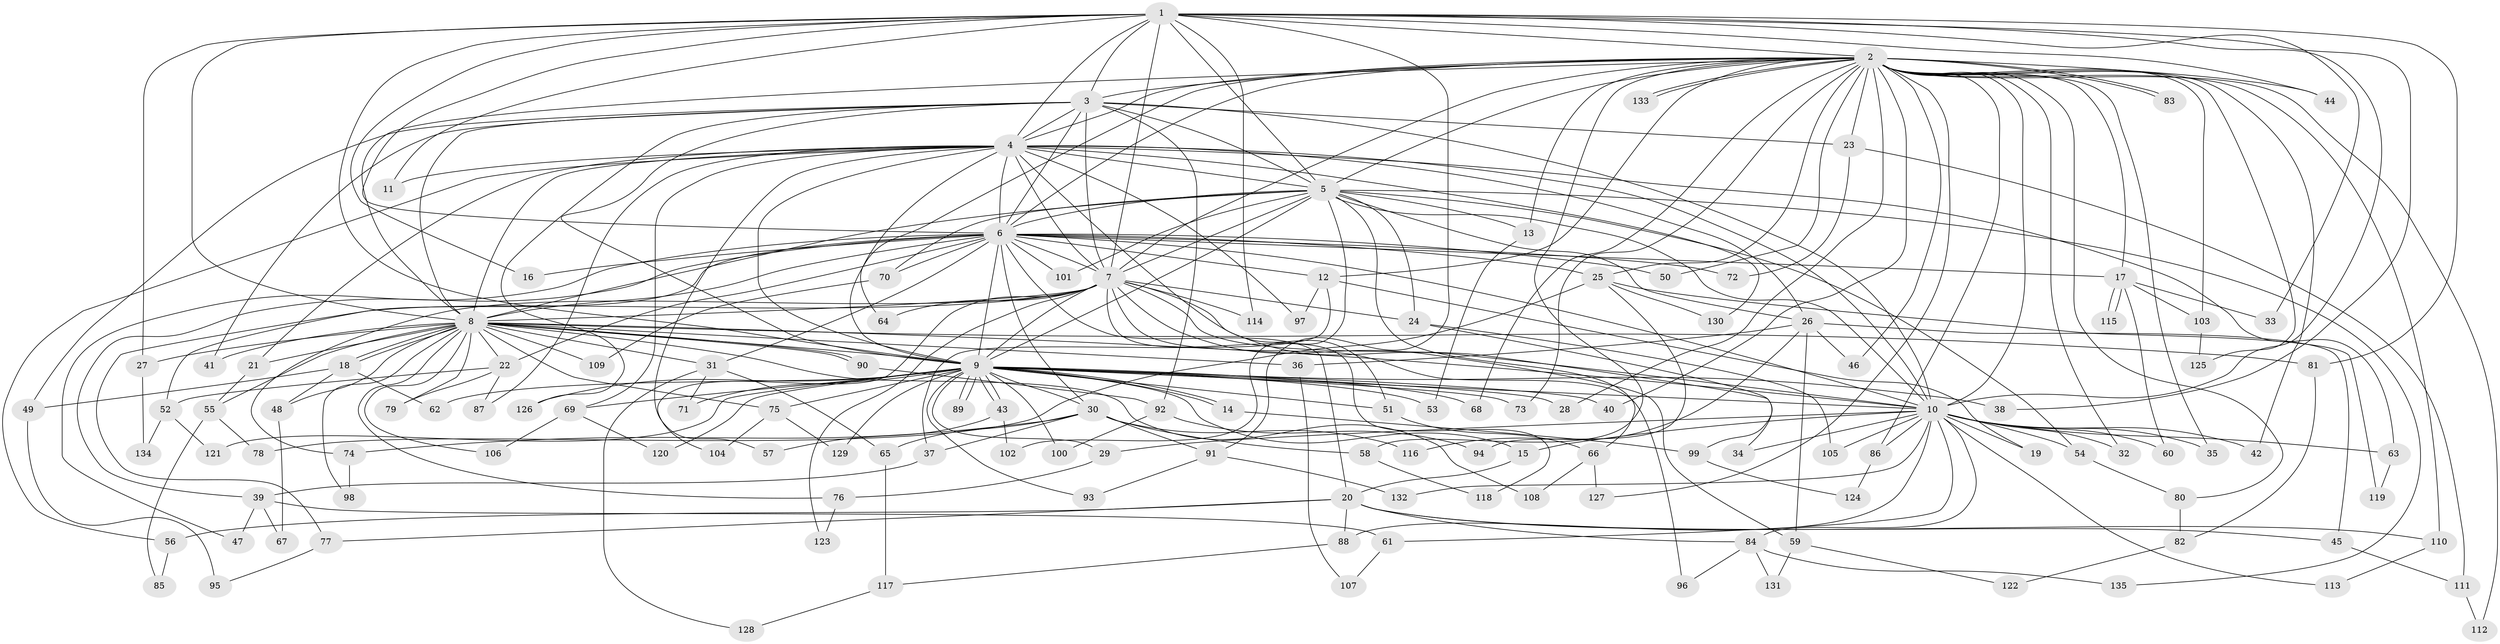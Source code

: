 // Generated by graph-tools (version 1.1) at 2025/25/03/09/25 03:25:53]
// undirected, 135 vertices, 295 edges
graph export_dot {
graph [start="1"]
  node [color=gray90,style=filled];
  1;
  2;
  3;
  4;
  5;
  6;
  7;
  8;
  9;
  10;
  11;
  12;
  13;
  14;
  15;
  16;
  17;
  18;
  19;
  20;
  21;
  22;
  23;
  24;
  25;
  26;
  27;
  28;
  29;
  30;
  31;
  32;
  33;
  34;
  35;
  36;
  37;
  38;
  39;
  40;
  41;
  42;
  43;
  44;
  45;
  46;
  47;
  48;
  49;
  50;
  51;
  52;
  53;
  54;
  55;
  56;
  57;
  58;
  59;
  60;
  61;
  62;
  63;
  64;
  65;
  66;
  67;
  68;
  69;
  70;
  71;
  72;
  73;
  74;
  75;
  76;
  77;
  78;
  79;
  80;
  81;
  82;
  83;
  84;
  85;
  86;
  87;
  88;
  89;
  90;
  91;
  92;
  93;
  94;
  95;
  96;
  97;
  98;
  99;
  100;
  101;
  102;
  103;
  104;
  105;
  106;
  107;
  108;
  109;
  110;
  111;
  112;
  113;
  114;
  115;
  116;
  117;
  118;
  119;
  120;
  121;
  122;
  123;
  124;
  125;
  126;
  127;
  128;
  129;
  130;
  131;
  132;
  133;
  134;
  135;
  1 -- 2;
  1 -- 3;
  1 -- 4;
  1 -- 5;
  1 -- 6;
  1 -- 7;
  1 -- 8;
  1 -- 9;
  1 -- 10;
  1 -- 11;
  1 -- 16;
  1 -- 27;
  1 -- 33;
  1 -- 38;
  1 -- 44;
  1 -- 81;
  1 -- 91;
  1 -- 114;
  2 -- 3;
  2 -- 4;
  2 -- 5;
  2 -- 6;
  2 -- 7;
  2 -- 8;
  2 -- 9;
  2 -- 10;
  2 -- 12;
  2 -- 13;
  2 -- 17;
  2 -- 23;
  2 -- 25;
  2 -- 28;
  2 -- 32;
  2 -- 35;
  2 -- 40;
  2 -- 42;
  2 -- 44;
  2 -- 46;
  2 -- 50;
  2 -- 58;
  2 -- 68;
  2 -- 73;
  2 -- 80;
  2 -- 83;
  2 -- 83;
  2 -- 86;
  2 -- 103;
  2 -- 110;
  2 -- 112;
  2 -- 125;
  2 -- 127;
  2 -- 133;
  2 -- 133;
  3 -- 4;
  3 -- 5;
  3 -- 6;
  3 -- 7;
  3 -- 8;
  3 -- 9;
  3 -- 10;
  3 -- 23;
  3 -- 41;
  3 -- 49;
  3 -- 92;
  3 -- 126;
  4 -- 5;
  4 -- 6;
  4 -- 7;
  4 -- 8;
  4 -- 9;
  4 -- 10;
  4 -- 11;
  4 -- 21;
  4 -- 26;
  4 -- 51;
  4 -- 56;
  4 -- 57;
  4 -- 63;
  4 -- 64;
  4 -- 69;
  4 -- 87;
  4 -- 97;
  4 -- 130;
  5 -- 6;
  5 -- 7;
  5 -- 8;
  5 -- 9;
  5 -- 10;
  5 -- 13;
  5 -- 24;
  5 -- 26;
  5 -- 54;
  5 -- 66;
  5 -- 70;
  5 -- 101;
  5 -- 102;
  5 -- 135;
  6 -- 7;
  6 -- 8;
  6 -- 9;
  6 -- 10;
  6 -- 12;
  6 -- 16;
  6 -- 17;
  6 -- 20;
  6 -- 22;
  6 -- 25;
  6 -- 30;
  6 -- 31;
  6 -- 39;
  6 -- 47;
  6 -- 50;
  6 -- 52;
  6 -- 70;
  6 -- 72;
  6 -- 101;
  7 -- 8;
  7 -- 9;
  7 -- 10;
  7 -- 24;
  7 -- 34;
  7 -- 59;
  7 -- 64;
  7 -- 74;
  7 -- 77;
  7 -- 96;
  7 -- 104;
  7 -- 114;
  7 -- 118;
  7 -- 123;
  8 -- 9;
  8 -- 10;
  8 -- 18;
  8 -- 18;
  8 -- 21;
  8 -- 22;
  8 -- 27;
  8 -- 31;
  8 -- 36;
  8 -- 41;
  8 -- 48;
  8 -- 55;
  8 -- 75;
  8 -- 76;
  8 -- 79;
  8 -- 81;
  8 -- 90;
  8 -- 90;
  8 -- 98;
  8 -- 106;
  8 -- 108;
  8 -- 109;
  9 -- 10;
  9 -- 14;
  9 -- 14;
  9 -- 15;
  9 -- 28;
  9 -- 29;
  9 -- 30;
  9 -- 38;
  9 -- 40;
  9 -- 43;
  9 -- 43;
  9 -- 51;
  9 -- 53;
  9 -- 62;
  9 -- 68;
  9 -- 69;
  9 -- 71;
  9 -- 73;
  9 -- 75;
  9 -- 89;
  9 -- 89;
  9 -- 93;
  9 -- 100;
  9 -- 120;
  9 -- 121;
  9 -- 126;
  9 -- 129;
  10 -- 15;
  10 -- 19;
  10 -- 29;
  10 -- 32;
  10 -- 34;
  10 -- 35;
  10 -- 42;
  10 -- 54;
  10 -- 60;
  10 -- 61;
  10 -- 63;
  10 -- 84;
  10 -- 86;
  10 -- 88;
  10 -- 105;
  10 -- 113;
  10 -- 132;
  12 -- 19;
  12 -- 37;
  12 -- 97;
  13 -- 53;
  14 -- 99;
  15 -- 20;
  17 -- 33;
  17 -- 60;
  17 -- 103;
  17 -- 115;
  17 -- 115;
  18 -- 48;
  18 -- 49;
  18 -- 62;
  20 -- 45;
  20 -- 56;
  20 -- 77;
  20 -- 84;
  20 -- 88;
  20 -- 110;
  21 -- 55;
  22 -- 52;
  22 -- 79;
  22 -- 87;
  23 -- 72;
  23 -- 111;
  24 -- 99;
  24 -- 105;
  25 -- 78;
  25 -- 94;
  25 -- 119;
  25 -- 130;
  26 -- 36;
  26 -- 45;
  26 -- 46;
  26 -- 59;
  26 -- 116;
  27 -- 134;
  29 -- 76;
  30 -- 37;
  30 -- 58;
  30 -- 65;
  30 -- 74;
  30 -- 91;
  30 -- 116;
  31 -- 65;
  31 -- 71;
  31 -- 128;
  36 -- 107;
  37 -- 39;
  39 -- 47;
  39 -- 61;
  39 -- 67;
  43 -- 57;
  43 -- 102;
  45 -- 111;
  48 -- 67;
  49 -- 95;
  51 -- 66;
  52 -- 121;
  52 -- 134;
  54 -- 80;
  55 -- 78;
  55 -- 85;
  56 -- 85;
  58 -- 118;
  59 -- 122;
  59 -- 131;
  61 -- 107;
  63 -- 119;
  65 -- 117;
  66 -- 108;
  66 -- 127;
  69 -- 106;
  69 -- 120;
  70 -- 109;
  74 -- 98;
  75 -- 104;
  75 -- 129;
  76 -- 123;
  77 -- 95;
  80 -- 82;
  81 -- 82;
  82 -- 122;
  84 -- 96;
  84 -- 131;
  84 -- 135;
  86 -- 124;
  88 -- 117;
  90 -- 92;
  91 -- 93;
  91 -- 132;
  92 -- 94;
  92 -- 100;
  99 -- 124;
  103 -- 125;
  110 -- 113;
  111 -- 112;
  117 -- 128;
}
